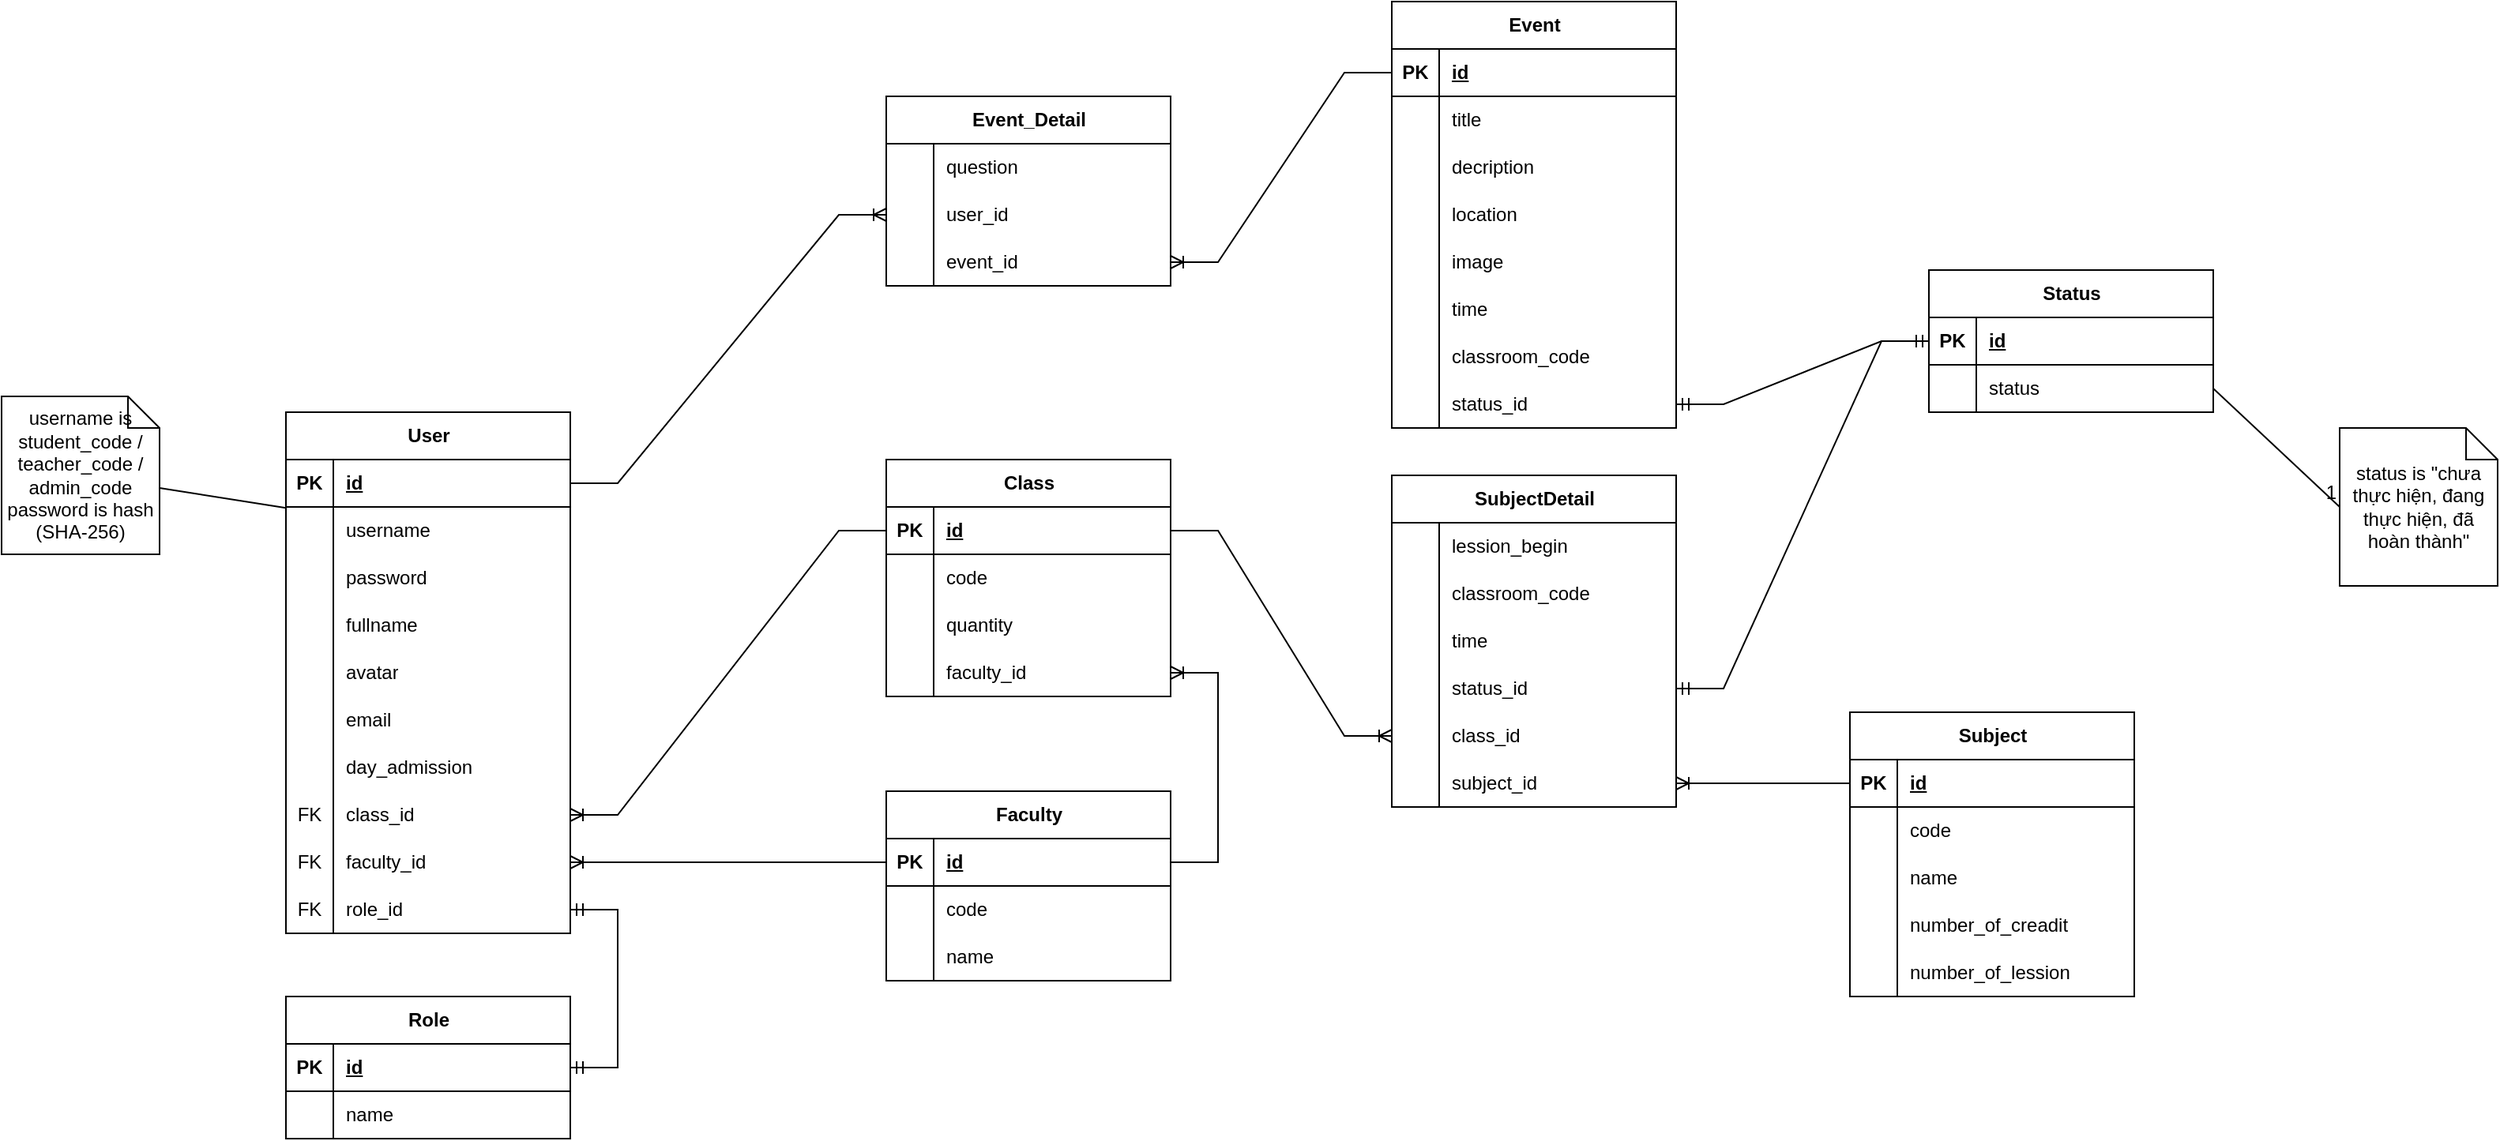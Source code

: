<mxfile version="24.7.6">
  <diagram name="Page-1" id="2ca16b54-16f6-2749-3443-fa8db7711227">
    <mxGraphModel grid="1" page="1" gridSize="10" guides="1" tooltips="1" connect="1" arrows="1" fold="1" pageScale="1" pageWidth="1100" pageHeight="850" background="none" math="0" shadow="0">
      <root>
        <mxCell id="0" />
        <mxCell id="1" parent="0" />
        <mxCell id="P8px0amtvWm2mWKKKLYS-1" value="User" style="shape=table;startSize=30;container=1;collapsible=1;childLayout=tableLayout;fixedRows=1;rowLines=0;fontStyle=1;align=center;resizeLast=1;html=1;" vertex="1" parent="1">
          <mxGeometry x="-900" y="60" width="180" height="330" as="geometry" />
        </mxCell>
        <mxCell id="P8px0amtvWm2mWKKKLYS-2" value="" style="shape=tableRow;horizontal=0;startSize=0;swimlaneHead=0;swimlaneBody=0;fillColor=none;collapsible=0;dropTarget=0;points=[[0,0.5],[1,0.5]];portConstraint=eastwest;top=0;left=0;right=0;bottom=1;" vertex="1" parent="P8px0amtvWm2mWKKKLYS-1">
          <mxGeometry y="30" width="180" height="30" as="geometry" />
        </mxCell>
        <mxCell id="P8px0amtvWm2mWKKKLYS-3" value="PK" style="shape=partialRectangle;connectable=0;fillColor=none;top=0;left=0;bottom=0;right=0;fontStyle=1;overflow=hidden;whiteSpace=wrap;html=1;" vertex="1" parent="P8px0amtvWm2mWKKKLYS-2">
          <mxGeometry width="30" height="30" as="geometry">
            <mxRectangle width="30" height="30" as="alternateBounds" />
          </mxGeometry>
        </mxCell>
        <mxCell id="P8px0amtvWm2mWKKKLYS-4" value="id" style="shape=partialRectangle;connectable=0;fillColor=none;top=0;left=0;bottom=0;right=0;align=left;spacingLeft=6;fontStyle=5;overflow=hidden;whiteSpace=wrap;html=1;" vertex="1" parent="P8px0amtvWm2mWKKKLYS-2">
          <mxGeometry x="30" width="150" height="30" as="geometry">
            <mxRectangle width="150" height="30" as="alternateBounds" />
          </mxGeometry>
        </mxCell>
        <mxCell id="P8px0amtvWm2mWKKKLYS-5" value="" style="shape=tableRow;horizontal=0;startSize=0;swimlaneHead=0;swimlaneBody=0;fillColor=none;collapsible=0;dropTarget=0;points=[[0,0.5],[1,0.5]];portConstraint=eastwest;top=0;left=0;right=0;bottom=0;" vertex="1" parent="P8px0amtvWm2mWKKKLYS-1">
          <mxGeometry y="60" width="180" height="30" as="geometry" />
        </mxCell>
        <mxCell id="P8px0amtvWm2mWKKKLYS-6" value="" style="shape=partialRectangle;connectable=0;fillColor=none;top=0;left=0;bottom=0;right=0;editable=1;overflow=hidden;whiteSpace=wrap;html=1;" vertex="1" parent="P8px0amtvWm2mWKKKLYS-5">
          <mxGeometry width="30" height="30" as="geometry">
            <mxRectangle width="30" height="30" as="alternateBounds" />
          </mxGeometry>
        </mxCell>
        <mxCell id="P8px0amtvWm2mWKKKLYS-7" value="username" style="shape=partialRectangle;connectable=0;fillColor=none;top=0;left=0;bottom=0;right=0;align=left;spacingLeft=6;overflow=hidden;whiteSpace=wrap;html=1;" vertex="1" parent="P8px0amtvWm2mWKKKLYS-5">
          <mxGeometry x="30" width="150" height="30" as="geometry">
            <mxRectangle width="150" height="30" as="alternateBounds" />
          </mxGeometry>
        </mxCell>
        <mxCell id="P8px0amtvWm2mWKKKLYS-8" value="" style="shape=tableRow;horizontal=0;startSize=0;swimlaneHead=0;swimlaneBody=0;fillColor=none;collapsible=0;dropTarget=0;points=[[0,0.5],[1,0.5]];portConstraint=eastwest;top=0;left=0;right=0;bottom=0;" vertex="1" parent="P8px0amtvWm2mWKKKLYS-1">
          <mxGeometry y="90" width="180" height="30" as="geometry" />
        </mxCell>
        <mxCell id="P8px0amtvWm2mWKKKLYS-9" value="" style="shape=partialRectangle;connectable=0;fillColor=none;top=0;left=0;bottom=0;right=0;editable=1;overflow=hidden;whiteSpace=wrap;html=1;" vertex="1" parent="P8px0amtvWm2mWKKKLYS-8">
          <mxGeometry width="30" height="30" as="geometry">
            <mxRectangle width="30" height="30" as="alternateBounds" />
          </mxGeometry>
        </mxCell>
        <mxCell id="P8px0amtvWm2mWKKKLYS-10" value="password" style="shape=partialRectangle;connectable=0;fillColor=none;top=0;left=0;bottom=0;right=0;align=left;spacingLeft=6;overflow=hidden;whiteSpace=wrap;html=1;" vertex="1" parent="P8px0amtvWm2mWKKKLYS-8">
          <mxGeometry x="30" width="150" height="30" as="geometry">
            <mxRectangle width="150" height="30" as="alternateBounds" />
          </mxGeometry>
        </mxCell>
        <mxCell id="P8px0amtvWm2mWKKKLYS-11" value="" style="shape=tableRow;horizontal=0;startSize=0;swimlaneHead=0;swimlaneBody=0;fillColor=none;collapsible=0;dropTarget=0;points=[[0,0.5],[1,0.5]];portConstraint=eastwest;top=0;left=0;right=0;bottom=0;" vertex="1" parent="P8px0amtvWm2mWKKKLYS-1">
          <mxGeometry y="120" width="180" height="30" as="geometry" />
        </mxCell>
        <mxCell id="P8px0amtvWm2mWKKKLYS-12" value="" style="shape=partialRectangle;connectable=0;fillColor=none;top=0;left=0;bottom=0;right=0;editable=1;overflow=hidden;whiteSpace=wrap;html=1;" vertex="1" parent="P8px0amtvWm2mWKKKLYS-11">
          <mxGeometry width="30" height="30" as="geometry">
            <mxRectangle width="30" height="30" as="alternateBounds" />
          </mxGeometry>
        </mxCell>
        <mxCell id="P8px0amtvWm2mWKKKLYS-13" value="fullname" style="shape=partialRectangle;connectable=0;fillColor=none;top=0;left=0;bottom=0;right=0;align=left;spacingLeft=6;overflow=hidden;whiteSpace=wrap;html=1;" vertex="1" parent="P8px0amtvWm2mWKKKLYS-11">
          <mxGeometry x="30" width="150" height="30" as="geometry">
            <mxRectangle width="150" height="30" as="alternateBounds" />
          </mxGeometry>
        </mxCell>
        <mxCell id="P8px0amtvWm2mWKKKLYS-42" style="shape=tableRow;horizontal=0;startSize=0;swimlaneHead=0;swimlaneBody=0;fillColor=none;collapsible=0;dropTarget=0;points=[[0,0.5],[1,0.5]];portConstraint=eastwest;top=0;left=0;right=0;bottom=0;" vertex="1" parent="P8px0amtvWm2mWKKKLYS-1">
          <mxGeometry y="150" width="180" height="30" as="geometry" />
        </mxCell>
        <mxCell id="P8px0amtvWm2mWKKKLYS-43" style="shape=partialRectangle;connectable=0;fillColor=none;top=0;left=0;bottom=0;right=0;editable=1;overflow=hidden;whiteSpace=wrap;html=1;" vertex="1" parent="P8px0amtvWm2mWKKKLYS-42">
          <mxGeometry width="30" height="30" as="geometry">
            <mxRectangle width="30" height="30" as="alternateBounds" />
          </mxGeometry>
        </mxCell>
        <mxCell id="P8px0amtvWm2mWKKKLYS-44" value="avatar" style="shape=partialRectangle;connectable=0;fillColor=none;top=0;left=0;bottom=0;right=0;align=left;spacingLeft=6;overflow=hidden;whiteSpace=wrap;html=1;" vertex="1" parent="P8px0amtvWm2mWKKKLYS-42">
          <mxGeometry x="30" width="150" height="30" as="geometry">
            <mxRectangle width="150" height="30" as="alternateBounds" />
          </mxGeometry>
        </mxCell>
        <mxCell id="P8px0amtvWm2mWKKKLYS-39" style="shape=tableRow;horizontal=0;startSize=0;swimlaneHead=0;swimlaneBody=0;fillColor=none;collapsible=0;dropTarget=0;points=[[0,0.5],[1,0.5]];portConstraint=eastwest;top=0;left=0;right=0;bottom=0;" vertex="1" parent="P8px0amtvWm2mWKKKLYS-1">
          <mxGeometry y="180" width="180" height="30" as="geometry" />
        </mxCell>
        <mxCell id="P8px0amtvWm2mWKKKLYS-40" style="shape=partialRectangle;connectable=0;fillColor=none;top=0;left=0;bottom=0;right=0;editable=1;overflow=hidden;whiteSpace=wrap;html=1;" vertex="1" parent="P8px0amtvWm2mWKKKLYS-39">
          <mxGeometry width="30" height="30" as="geometry">
            <mxRectangle width="30" height="30" as="alternateBounds" />
          </mxGeometry>
        </mxCell>
        <mxCell id="P8px0amtvWm2mWKKKLYS-41" value="email" style="shape=partialRectangle;connectable=0;fillColor=none;top=0;left=0;bottom=0;right=0;align=left;spacingLeft=6;overflow=hidden;whiteSpace=wrap;html=1;" vertex="1" parent="P8px0amtvWm2mWKKKLYS-39">
          <mxGeometry x="30" width="150" height="30" as="geometry">
            <mxRectangle width="150" height="30" as="alternateBounds" />
          </mxGeometry>
        </mxCell>
        <mxCell id="P8px0amtvWm2mWKKKLYS-36" style="shape=tableRow;horizontal=0;startSize=0;swimlaneHead=0;swimlaneBody=0;fillColor=none;collapsible=0;dropTarget=0;points=[[0,0.5],[1,0.5]];portConstraint=eastwest;top=0;left=0;right=0;bottom=0;" vertex="1" parent="P8px0amtvWm2mWKKKLYS-1">
          <mxGeometry y="210" width="180" height="30" as="geometry" />
        </mxCell>
        <mxCell id="P8px0amtvWm2mWKKKLYS-37" style="shape=partialRectangle;connectable=0;fillColor=none;top=0;left=0;bottom=0;right=0;editable=1;overflow=hidden;whiteSpace=wrap;html=1;" vertex="1" parent="P8px0amtvWm2mWKKKLYS-36">
          <mxGeometry width="30" height="30" as="geometry">
            <mxRectangle width="30" height="30" as="alternateBounds" />
          </mxGeometry>
        </mxCell>
        <mxCell id="P8px0amtvWm2mWKKKLYS-38" value="day_admission" style="shape=partialRectangle;connectable=0;fillColor=none;top=0;left=0;bottom=0;right=0;align=left;spacingLeft=6;overflow=hidden;whiteSpace=wrap;html=1;" vertex="1" parent="P8px0amtvWm2mWKKKLYS-36">
          <mxGeometry x="30" width="150" height="30" as="geometry">
            <mxRectangle width="150" height="30" as="alternateBounds" />
          </mxGeometry>
        </mxCell>
        <mxCell id="P8px0amtvWm2mWKKKLYS-153" style="shape=tableRow;horizontal=0;startSize=0;swimlaneHead=0;swimlaneBody=0;fillColor=none;collapsible=0;dropTarget=0;points=[[0,0.5],[1,0.5]];portConstraint=eastwest;top=0;left=0;right=0;bottom=0;" vertex="1" parent="P8px0amtvWm2mWKKKLYS-1">
          <mxGeometry y="240" width="180" height="30" as="geometry" />
        </mxCell>
        <mxCell id="P8px0amtvWm2mWKKKLYS-154" value="FK" style="shape=partialRectangle;connectable=0;fillColor=none;top=0;left=0;bottom=0;right=0;editable=1;overflow=hidden;whiteSpace=wrap;html=1;" vertex="1" parent="P8px0amtvWm2mWKKKLYS-153">
          <mxGeometry width="30" height="30" as="geometry">
            <mxRectangle width="30" height="30" as="alternateBounds" />
          </mxGeometry>
        </mxCell>
        <mxCell id="P8px0amtvWm2mWKKKLYS-155" value="class_id" style="shape=partialRectangle;connectable=0;fillColor=none;top=0;left=0;bottom=0;right=0;align=left;spacingLeft=6;overflow=hidden;whiteSpace=wrap;html=1;" vertex="1" parent="P8px0amtvWm2mWKKKLYS-153">
          <mxGeometry x="30" width="150" height="30" as="geometry">
            <mxRectangle width="150" height="30" as="alternateBounds" />
          </mxGeometry>
        </mxCell>
        <mxCell id="P8px0amtvWm2mWKKKLYS-33" style="shape=tableRow;horizontal=0;startSize=0;swimlaneHead=0;swimlaneBody=0;fillColor=none;collapsible=0;dropTarget=0;points=[[0,0.5],[1,0.5]];portConstraint=eastwest;top=0;left=0;right=0;bottom=0;" vertex="1" parent="P8px0amtvWm2mWKKKLYS-1">
          <mxGeometry y="270" width="180" height="30" as="geometry" />
        </mxCell>
        <mxCell id="P8px0amtvWm2mWKKKLYS-34" value="FK" style="shape=partialRectangle;connectable=0;fillColor=none;top=0;left=0;bottom=0;right=0;editable=1;overflow=hidden;whiteSpace=wrap;html=1;" vertex="1" parent="P8px0amtvWm2mWKKKLYS-33">
          <mxGeometry width="30" height="30" as="geometry">
            <mxRectangle width="30" height="30" as="alternateBounds" />
          </mxGeometry>
        </mxCell>
        <mxCell id="P8px0amtvWm2mWKKKLYS-35" value="faculty_id" style="shape=partialRectangle;connectable=0;fillColor=none;top=0;left=0;bottom=0;right=0;align=left;spacingLeft=6;overflow=hidden;whiteSpace=wrap;html=1;" vertex="1" parent="P8px0amtvWm2mWKKKLYS-33">
          <mxGeometry x="30" width="150" height="30" as="geometry">
            <mxRectangle width="150" height="30" as="alternateBounds" />
          </mxGeometry>
        </mxCell>
        <mxCell id="P8px0amtvWm2mWKKKLYS-27" style="shape=tableRow;horizontal=0;startSize=0;swimlaneHead=0;swimlaneBody=0;fillColor=none;collapsible=0;dropTarget=0;points=[[0,0.5],[1,0.5]];portConstraint=eastwest;top=0;left=0;right=0;bottom=0;" vertex="1" parent="P8px0amtvWm2mWKKKLYS-1">
          <mxGeometry y="300" width="180" height="30" as="geometry" />
        </mxCell>
        <mxCell id="P8px0amtvWm2mWKKKLYS-28" value="FK" style="shape=partialRectangle;connectable=0;fillColor=none;top=0;left=0;bottom=0;right=0;editable=1;overflow=hidden;whiteSpace=wrap;html=1;" vertex="1" parent="P8px0amtvWm2mWKKKLYS-27">
          <mxGeometry width="30" height="30" as="geometry">
            <mxRectangle width="30" height="30" as="alternateBounds" />
          </mxGeometry>
        </mxCell>
        <mxCell id="P8px0amtvWm2mWKKKLYS-29" value="role_id" style="shape=partialRectangle;connectable=0;fillColor=none;top=0;left=0;bottom=0;right=0;align=left;spacingLeft=6;overflow=hidden;whiteSpace=wrap;html=1;" vertex="1" parent="P8px0amtvWm2mWKKKLYS-27">
          <mxGeometry x="30" width="150" height="30" as="geometry">
            <mxRectangle width="150" height="30" as="alternateBounds" />
          </mxGeometry>
        </mxCell>
        <mxCell id="P8px0amtvWm2mWKKKLYS-45" value="username is student_code / teacher_code / admin_code&lt;div&gt;password is hash (SHA-256)&lt;/div&gt;" style="shape=note;size=20;whiteSpace=wrap;html=1;" vertex="1" parent="1">
          <mxGeometry x="-1080" y="50" width="100" height="100" as="geometry" />
        </mxCell>
        <mxCell id="P8px0amtvWm2mWKKKLYS-46" value="" style="endArrow=none;html=1;rounded=0;" edge="1" parent="1" source="P8px0amtvWm2mWKKKLYS-45" target="P8px0amtvWm2mWKKKLYS-5">
          <mxGeometry relative="1" as="geometry">
            <mxPoint x="-1020" y="120" as="sourcePoint" />
            <mxPoint x="-670" y="270" as="targetPoint" />
          </mxGeometry>
        </mxCell>
        <mxCell id="P8px0amtvWm2mWKKKLYS-54" value="Role" style="shape=table;startSize=30;container=1;collapsible=1;childLayout=tableLayout;fixedRows=1;rowLines=0;fontStyle=1;align=center;resizeLast=1;html=1;" vertex="1" parent="1">
          <mxGeometry x="-900" y="430" width="180" height="90" as="geometry" />
        </mxCell>
        <mxCell id="P8px0amtvWm2mWKKKLYS-55" value="" style="shape=tableRow;horizontal=0;startSize=0;swimlaneHead=0;swimlaneBody=0;fillColor=none;collapsible=0;dropTarget=0;points=[[0,0.5],[1,0.5]];portConstraint=eastwest;top=0;left=0;right=0;bottom=1;" vertex="1" parent="P8px0amtvWm2mWKKKLYS-54">
          <mxGeometry y="30" width="180" height="30" as="geometry" />
        </mxCell>
        <mxCell id="P8px0amtvWm2mWKKKLYS-56" value="PK" style="shape=partialRectangle;connectable=0;fillColor=none;top=0;left=0;bottom=0;right=0;fontStyle=1;overflow=hidden;whiteSpace=wrap;html=1;" vertex="1" parent="P8px0amtvWm2mWKKKLYS-55">
          <mxGeometry width="30" height="30" as="geometry">
            <mxRectangle width="30" height="30" as="alternateBounds" />
          </mxGeometry>
        </mxCell>
        <mxCell id="P8px0amtvWm2mWKKKLYS-57" value="id" style="shape=partialRectangle;connectable=0;fillColor=none;top=0;left=0;bottom=0;right=0;align=left;spacingLeft=6;fontStyle=5;overflow=hidden;whiteSpace=wrap;html=1;" vertex="1" parent="P8px0amtvWm2mWKKKLYS-55">
          <mxGeometry x="30" width="150" height="30" as="geometry">
            <mxRectangle width="150" height="30" as="alternateBounds" />
          </mxGeometry>
        </mxCell>
        <mxCell id="P8px0amtvWm2mWKKKLYS-58" value="" style="shape=tableRow;horizontal=0;startSize=0;swimlaneHead=0;swimlaneBody=0;fillColor=none;collapsible=0;dropTarget=0;points=[[0,0.5],[1,0.5]];portConstraint=eastwest;top=0;left=0;right=0;bottom=0;" vertex="1" parent="P8px0amtvWm2mWKKKLYS-54">
          <mxGeometry y="60" width="180" height="30" as="geometry" />
        </mxCell>
        <mxCell id="P8px0amtvWm2mWKKKLYS-59" value="" style="shape=partialRectangle;connectable=0;fillColor=none;top=0;left=0;bottom=0;right=0;editable=1;overflow=hidden;whiteSpace=wrap;html=1;" vertex="1" parent="P8px0amtvWm2mWKKKLYS-58">
          <mxGeometry width="30" height="30" as="geometry">
            <mxRectangle width="30" height="30" as="alternateBounds" />
          </mxGeometry>
        </mxCell>
        <mxCell id="P8px0amtvWm2mWKKKLYS-60" value="name" style="shape=partialRectangle;connectable=0;fillColor=none;top=0;left=0;bottom=0;right=0;align=left;spacingLeft=6;overflow=hidden;whiteSpace=wrap;html=1;" vertex="1" parent="P8px0amtvWm2mWKKKLYS-58">
          <mxGeometry x="30" width="150" height="30" as="geometry">
            <mxRectangle width="150" height="30" as="alternateBounds" />
          </mxGeometry>
        </mxCell>
        <mxCell id="P8px0amtvWm2mWKKKLYS-67" value="" style="edgeStyle=entityRelationEdgeStyle;fontSize=12;html=1;endArrow=ERmandOne;startArrow=ERmandOne;rounded=0;" edge="1" parent="1" source="P8px0amtvWm2mWKKKLYS-55" target="P8px0amtvWm2mWKKKLYS-27">
          <mxGeometry width="100" height="100" relative="1" as="geometry">
            <mxPoint x="-780" y="320" as="sourcePoint" />
            <mxPoint x="-680" y="220" as="targetPoint" />
          </mxGeometry>
        </mxCell>
        <mxCell id="P8px0amtvWm2mWKKKLYS-69" value="Faculty" style="shape=table;startSize=30;container=1;collapsible=1;childLayout=tableLayout;fixedRows=1;rowLines=0;fontStyle=1;align=center;resizeLast=1;html=1;" vertex="1" parent="1">
          <mxGeometry x="-520" y="300" width="180" height="120" as="geometry" />
        </mxCell>
        <mxCell id="P8px0amtvWm2mWKKKLYS-70" value="" style="shape=tableRow;horizontal=0;startSize=0;swimlaneHead=0;swimlaneBody=0;fillColor=none;collapsible=0;dropTarget=0;points=[[0,0.5],[1,0.5]];portConstraint=eastwest;top=0;left=0;right=0;bottom=1;" vertex="1" parent="P8px0amtvWm2mWKKKLYS-69">
          <mxGeometry y="30" width="180" height="30" as="geometry" />
        </mxCell>
        <mxCell id="P8px0amtvWm2mWKKKLYS-71" value="PK" style="shape=partialRectangle;connectable=0;fillColor=none;top=0;left=0;bottom=0;right=0;fontStyle=1;overflow=hidden;whiteSpace=wrap;html=1;" vertex="1" parent="P8px0amtvWm2mWKKKLYS-70">
          <mxGeometry width="30" height="30" as="geometry">
            <mxRectangle width="30" height="30" as="alternateBounds" />
          </mxGeometry>
        </mxCell>
        <mxCell id="P8px0amtvWm2mWKKKLYS-72" value="id" style="shape=partialRectangle;connectable=0;fillColor=none;top=0;left=0;bottom=0;right=0;align=left;spacingLeft=6;fontStyle=5;overflow=hidden;whiteSpace=wrap;html=1;" vertex="1" parent="P8px0amtvWm2mWKKKLYS-70">
          <mxGeometry x="30" width="150" height="30" as="geometry">
            <mxRectangle width="150" height="30" as="alternateBounds" />
          </mxGeometry>
        </mxCell>
        <mxCell id="P8px0amtvWm2mWKKKLYS-73" value="" style="shape=tableRow;horizontal=0;startSize=0;swimlaneHead=0;swimlaneBody=0;fillColor=none;collapsible=0;dropTarget=0;points=[[0,0.5],[1,0.5]];portConstraint=eastwest;top=0;left=0;right=0;bottom=0;" vertex="1" parent="P8px0amtvWm2mWKKKLYS-69">
          <mxGeometry y="60" width="180" height="30" as="geometry" />
        </mxCell>
        <mxCell id="P8px0amtvWm2mWKKKLYS-74" value="" style="shape=partialRectangle;connectable=0;fillColor=none;top=0;left=0;bottom=0;right=0;editable=1;overflow=hidden;whiteSpace=wrap;html=1;" vertex="1" parent="P8px0amtvWm2mWKKKLYS-73">
          <mxGeometry width="30" height="30" as="geometry">
            <mxRectangle width="30" height="30" as="alternateBounds" />
          </mxGeometry>
        </mxCell>
        <mxCell id="P8px0amtvWm2mWKKKLYS-75" value="code" style="shape=partialRectangle;connectable=0;fillColor=none;top=0;left=0;bottom=0;right=0;align=left;spacingLeft=6;overflow=hidden;whiteSpace=wrap;html=1;" vertex="1" parent="P8px0amtvWm2mWKKKLYS-73">
          <mxGeometry x="30" width="150" height="30" as="geometry">
            <mxRectangle width="150" height="30" as="alternateBounds" />
          </mxGeometry>
        </mxCell>
        <mxCell id="P8px0amtvWm2mWKKKLYS-76" value="" style="shape=tableRow;horizontal=0;startSize=0;swimlaneHead=0;swimlaneBody=0;fillColor=none;collapsible=0;dropTarget=0;points=[[0,0.5],[1,0.5]];portConstraint=eastwest;top=0;left=0;right=0;bottom=0;" vertex="1" parent="P8px0amtvWm2mWKKKLYS-69">
          <mxGeometry y="90" width="180" height="30" as="geometry" />
        </mxCell>
        <mxCell id="P8px0amtvWm2mWKKKLYS-77" value="" style="shape=partialRectangle;connectable=0;fillColor=none;top=0;left=0;bottom=0;right=0;editable=1;overflow=hidden;whiteSpace=wrap;html=1;" vertex="1" parent="P8px0amtvWm2mWKKKLYS-76">
          <mxGeometry width="30" height="30" as="geometry">
            <mxRectangle width="30" height="30" as="alternateBounds" />
          </mxGeometry>
        </mxCell>
        <mxCell id="P8px0amtvWm2mWKKKLYS-78" value="name" style="shape=partialRectangle;connectable=0;fillColor=none;top=0;left=0;bottom=0;right=0;align=left;spacingLeft=6;overflow=hidden;whiteSpace=wrap;html=1;" vertex="1" parent="P8px0amtvWm2mWKKKLYS-76">
          <mxGeometry x="30" width="150" height="30" as="geometry">
            <mxRectangle width="150" height="30" as="alternateBounds" />
          </mxGeometry>
        </mxCell>
        <mxCell id="P8px0amtvWm2mWKKKLYS-82" value="Class" style="shape=table;startSize=30;container=1;collapsible=1;childLayout=tableLayout;fixedRows=1;rowLines=0;fontStyle=1;align=center;resizeLast=1;html=1;" vertex="1" parent="1">
          <mxGeometry x="-520" y="90" width="180" height="150" as="geometry" />
        </mxCell>
        <mxCell id="P8px0amtvWm2mWKKKLYS-83" value="" style="shape=tableRow;horizontal=0;startSize=0;swimlaneHead=0;swimlaneBody=0;fillColor=none;collapsible=0;dropTarget=0;points=[[0,0.5],[1,0.5]];portConstraint=eastwest;top=0;left=0;right=0;bottom=1;" vertex="1" parent="P8px0amtvWm2mWKKKLYS-82">
          <mxGeometry y="30" width="180" height="30" as="geometry" />
        </mxCell>
        <mxCell id="P8px0amtvWm2mWKKKLYS-84" value="PK" style="shape=partialRectangle;connectable=0;fillColor=none;top=0;left=0;bottom=0;right=0;fontStyle=1;overflow=hidden;whiteSpace=wrap;html=1;" vertex="1" parent="P8px0amtvWm2mWKKKLYS-83">
          <mxGeometry width="30" height="30" as="geometry">
            <mxRectangle width="30" height="30" as="alternateBounds" />
          </mxGeometry>
        </mxCell>
        <mxCell id="P8px0amtvWm2mWKKKLYS-85" value="id" style="shape=partialRectangle;connectable=0;fillColor=none;top=0;left=0;bottom=0;right=0;align=left;spacingLeft=6;fontStyle=5;overflow=hidden;whiteSpace=wrap;html=1;" vertex="1" parent="P8px0amtvWm2mWKKKLYS-83">
          <mxGeometry x="30" width="150" height="30" as="geometry">
            <mxRectangle width="150" height="30" as="alternateBounds" />
          </mxGeometry>
        </mxCell>
        <mxCell id="P8px0amtvWm2mWKKKLYS-86" value="" style="shape=tableRow;horizontal=0;startSize=0;swimlaneHead=0;swimlaneBody=0;fillColor=none;collapsible=0;dropTarget=0;points=[[0,0.5],[1,0.5]];portConstraint=eastwest;top=0;left=0;right=0;bottom=0;" vertex="1" parent="P8px0amtvWm2mWKKKLYS-82">
          <mxGeometry y="60" width="180" height="30" as="geometry" />
        </mxCell>
        <mxCell id="P8px0amtvWm2mWKKKLYS-87" value="" style="shape=partialRectangle;connectable=0;fillColor=none;top=0;left=0;bottom=0;right=0;editable=1;overflow=hidden;whiteSpace=wrap;html=1;" vertex="1" parent="P8px0amtvWm2mWKKKLYS-86">
          <mxGeometry width="30" height="30" as="geometry">
            <mxRectangle width="30" height="30" as="alternateBounds" />
          </mxGeometry>
        </mxCell>
        <mxCell id="P8px0amtvWm2mWKKKLYS-88" value="code" style="shape=partialRectangle;connectable=0;fillColor=none;top=0;left=0;bottom=0;right=0;align=left;spacingLeft=6;overflow=hidden;whiteSpace=wrap;html=1;" vertex="1" parent="P8px0amtvWm2mWKKKLYS-86">
          <mxGeometry x="30" width="150" height="30" as="geometry">
            <mxRectangle width="150" height="30" as="alternateBounds" />
          </mxGeometry>
        </mxCell>
        <mxCell id="P8px0amtvWm2mWKKKLYS-89" value="" style="shape=tableRow;horizontal=0;startSize=0;swimlaneHead=0;swimlaneBody=0;fillColor=none;collapsible=0;dropTarget=0;points=[[0,0.5],[1,0.5]];portConstraint=eastwest;top=0;left=0;right=0;bottom=0;" vertex="1" parent="P8px0amtvWm2mWKKKLYS-82">
          <mxGeometry y="90" width="180" height="30" as="geometry" />
        </mxCell>
        <mxCell id="P8px0amtvWm2mWKKKLYS-90" value="" style="shape=partialRectangle;connectable=0;fillColor=none;top=0;left=0;bottom=0;right=0;editable=1;overflow=hidden;whiteSpace=wrap;html=1;" vertex="1" parent="P8px0amtvWm2mWKKKLYS-89">
          <mxGeometry width="30" height="30" as="geometry">
            <mxRectangle width="30" height="30" as="alternateBounds" />
          </mxGeometry>
        </mxCell>
        <mxCell id="P8px0amtvWm2mWKKKLYS-91" value="quantity" style="shape=partialRectangle;connectable=0;fillColor=none;top=0;left=0;bottom=0;right=0;align=left;spacingLeft=6;overflow=hidden;whiteSpace=wrap;html=1;" vertex="1" parent="P8px0amtvWm2mWKKKLYS-89">
          <mxGeometry x="30" width="150" height="30" as="geometry">
            <mxRectangle width="150" height="30" as="alternateBounds" />
          </mxGeometry>
        </mxCell>
        <mxCell id="P8px0amtvWm2mWKKKLYS-92" value="" style="shape=tableRow;horizontal=0;startSize=0;swimlaneHead=0;swimlaneBody=0;fillColor=none;collapsible=0;dropTarget=0;points=[[0,0.5],[1,0.5]];portConstraint=eastwest;top=0;left=0;right=0;bottom=0;" vertex="1" parent="P8px0amtvWm2mWKKKLYS-82">
          <mxGeometry y="120" width="180" height="30" as="geometry" />
        </mxCell>
        <mxCell id="P8px0amtvWm2mWKKKLYS-93" value="" style="shape=partialRectangle;connectable=0;fillColor=none;top=0;left=0;bottom=0;right=0;editable=1;overflow=hidden;whiteSpace=wrap;html=1;" vertex="1" parent="P8px0amtvWm2mWKKKLYS-92">
          <mxGeometry width="30" height="30" as="geometry">
            <mxRectangle width="30" height="30" as="alternateBounds" />
          </mxGeometry>
        </mxCell>
        <mxCell id="P8px0amtvWm2mWKKKLYS-94" value="faculty_id" style="shape=partialRectangle;connectable=0;fillColor=none;top=0;left=0;bottom=0;right=0;align=left;spacingLeft=6;overflow=hidden;whiteSpace=wrap;html=1;" vertex="1" parent="P8px0amtvWm2mWKKKLYS-92">
          <mxGeometry x="30" width="150" height="30" as="geometry">
            <mxRectangle width="150" height="30" as="alternateBounds" />
          </mxGeometry>
        </mxCell>
        <mxCell id="P8px0amtvWm2mWKKKLYS-95" value="" style="edgeStyle=entityRelationEdgeStyle;fontSize=12;html=1;endArrow=ERoneToMany;rounded=0;" edge="1" parent="1" source="P8px0amtvWm2mWKKKLYS-70" target="P8px0amtvWm2mWKKKLYS-92">
          <mxGeometry width="100" height="100" relative="1" as="geometry">
            <mxPoint x="-780" y="420" as="sourcePoint" />
            <mxPoint x="-680" y="320" as="targetPoint" />
          </mxGeometry>
        </mxCell>
        <mxCell id="P8px0amtvWm2mWKKKLYS-97" value="" style="edgeStyle=entityRelationEdgeStyle;fontSize=12;html=1;endArrow=ERoneToMany;rounded=0;" edge="1" parent="1" source="P8px0amtvWm2mWKKKLYS-70" target="P8px0amtvWm2mWKKKLYS-33">
          <mxGeometry width="100" height="100" relative="1" as="geometry">
            <mxPoint x="-540" y="420" as="sourcePoint" />
            <mxPoint x="-440" y="320" as="targetPoint" />
          </mxGeometry>
        </mxCell>
        <mxCell id="P8px0amtvWm2mWKKKLYS-115" value="Subject" style="shape=table;startSize=30;container=1;collapsible=1;childLayout=tableLayout;fixedRows=1;rowLines=0;fontStyle=1;align=center;resizeLast=1;html=1;" vertex="1" parent="1">
          <mxGeometry x="90" y="250" width="180" height="180" as="geometry" />
        </mxCell>
        <mxCell id="P8px0amtvWm2mWKKKLYS-116" value="" style="shape=tableRow;horizontal=0;startSize=0;swimlaneHead=0;swimlaneBody=0;fillColor=none;collapsible=0;dropTarget=0;points=[[0,0.5],[1,0.5]];portConstraint=eastwest;top=0;left=0;right=0;bottom=1;" vertex="1" parent="P8px0amtvWm2mWKKKLYS-115">
          <mxGeometry y="30" width="180" height="30" as="geometry" />
        </mxCell>
        <mxCell id="P8px0amtvWm2mWKKKLYS-117" value="PK" style="shape=partialRectangle;connectable=0;fillColor=none;top=0;left=0;bottom=0;right=0;fontStyle=1;overflow=hidden;whiteSpace=wrap;html=1;" vertex="1" parent="P8px0amtvWm2mWKKKLYS-116">
          <mxGeometry width="30" height="30" as="geometry">
            <mxRectangle width="30" height="30" as="alternateBounds" />
          </mxGeometry>
        </mxCell>
        <mxCell id="P8px0amtvWm2mWKKKLYS-118" value="id" style="shape=partialRectangle;connectable=0;fillColor=none;top=0;left=0;bottom=0;right=0;align=left;spacingLeft=6;fontStyle=5;overflow=hidden;whiteSpace=wrap;html=1;" vertex="1" parent="P8px0amtvWm2mWKKKLYS-116">
          <mxGeometry x="30" width="150" height="30" as="geometry">
            <mxRectangle width="150" height="30" as="alternateBounds" />
          </mxGeometry>
        </mxCell>
        <mxCell id="P8px0amtvWm2mWKKKLYS-119" value="" style="shape=tableRow;horizontal=0;startSize=0;swimlaneHead=0;swimlaneBody=0;fillColor=none;collapsible=0;dropTarget=0;points=[[0,0.5],[1,0.5]];portConstraint=eastwest;top=0;left=0;right=0;bottom=0;" vertex="1" parent="P8px0amtvWm2mWKKKLYS-115">
          <mxGeometry y="60" width="180" height="30" as="geometry" />
        </mxCell>
        <mxCell id="P8px0amtvWm2mWKKKLYS-120" value="" style="shape=partialRectangle;connectable=0;fillColor=none;top=0;left=0;bottom=0;right=0;editable=1;overflow=hidden;whiteSpace=wrap;html=1;" vertex="1" parent="P8px0amtvWm2mWKKKLYS-119">
          <mxGeometry width="30" height="30" as="geometry">
            <mxRectangle width="30" height="30" as="alternateBounds" />
          </mxGeometry>
        </mxCell>
        <mxCell id="P8px0amtvWm2mWKKKLYS-121" value="code" style="shape=partialRectangle;connectable=0;fillColor=none;top=0;left=0;bottom=0;right=0;align=left;spacingLeft=6;overflow=hidden;whiteSpace=wrap;html=1;" vertex="1" parent="P8px0amtvWm2mWKKKLYS-119">
          <mxGeometry x="30" width="150" height="30" as="geometry">
            <mxRectangle width="150" height="30" as="alternateBounds" />
          </mxGeometry>
        </mxCell>
        <mxCell id="P8px0amtvWm2mWKKKLYS-122" value="" style="shape=tableRow;horizontal=0;startSize=0;swimlaneHead=0;swimlaneBody=0;fillColor=none;collapsible=0;dropTarget=0;points=[[0,0.5],[1,0.5]];portConstraint=eastwest;top=0;left=0;right=0;bottom=0;" vertex="1" parent="P8px0amtvWm2mWKKKLYS-115">
          <mxGeometry y="90" width="180" height="30" as="geometry" />
        </mxCell>
        <mxCell id="P8px0amtvWm2mWKKKLYS-123" value="" style="shape=partialRectangle;connectable=0;fillColor=none;top=0;left=0;bottom=0;right=0;editable=1;overflow=hidden;whiteSpace=wrap;html=1;" vertex="1" parent="P8px0amtvWm2mWKKKLYS-122">
          <mxGeometry width="30" height="30" as="geometry">
            <mxRectangle width="30" height="30" as="alternateBounds" />
          </mxGeometry>
        </mxCell>
        <mxCell id="P8px0amtvWm2mWKKKLYS-124" value="name" style="shape=partialRectangle;connectable=0;fillColor=none;top=0;left=0;bottom=0;right=0;align=left;spacingLeft=6;overflow=hidden;whiteSpace=wrap;html=1;" vertex="1" parent="P8px0amtvWm2mWKKKLYS-122">
          <mxGeometry x="30" width="150" height="30" as="geometry">
            <mxRectangle width="150" height="30" as="alternateBounds" />
          </mxGeometry>
        </mxCell>
        <mxCell id="P8px0amtvWm2mWKKKLYS-125" value="" style="shape=tableRow;horizontal=0;startSize=0;swimlaneHead=0;swimlaneBody=0;fillColor=none;collapsible=0;dropTarget=0;points=[[0,0.5],[1,0.5]];portConstraint=eastwest;top=0;left=0;right=0;bottom=0;" vertex="1" parent="P8px0amtvWm2mWKKKLYS-115">
          <mxGeometry y="120" width="180" height="30" as="geometry" />
        </mxCell>
        <mxCell id="P8px0amtvWm2mWKKKLYS-126" value="" style="shape=partialRectangle;connectable=0;fillColor=none;top=0;left=0;bottom=0;right=0;editable=1;overflow=hidden;whiteSpace=wrap;html=1;" vertex="1" parent="P8px0amtvWm2mWKKKLYS-125">
          <mxGeometry width="30" height="30" as="geometry">
            <mxRectangle width="30" height="30" as="alternateBounds" />
          </mxGeometry>
        </mxCell>
        <mxCell id="P8px0amtvWm2mWKKKLYS-127" value="number_of_creadit" style="shape=partialRectangle;connectable=0;fillColor=none;top=0;left=0;bottom=0;right=0;align=left;spacingLeft=6;overflow=hidden;whiteSpace=wrap;html=1;" vertex="1" parent="P8px0amtvWm2mWKKKLYS-125">
          <mxGeometry x="30" width="150" height="30" as="geometry">
            <mxRectangle width="150" height="30" as="alternateBounds" />
          </mxGeometry>
        </mxCell>
        <mxCell id="P8px0amtvWm2mWKKKLYS-128" style="shape=tableRow;horizontal=0;startSize=0;swimlaneHead=0;swimlaneBody=0;fillColor=none;collapsible=0;dropTarget=0;points=[[0,0.5],[1,0.5]];portConstraint=eastwest;top=0;left=0;right=0;bottom=0;" vertex="1" parent="P8px0amtvWm2mWKKKLYS-115">
          <mxGeometry y="150" width="180" height="30" as="geometry" />
        </mxCell>
        <mxCell id="P8px0amtvWm2mWKKKLYS-129" style="shape=partialRectangle;connectable=0;fillColor=none;top=0;left=0;bottom=0;right=0;editable=1;overflow=hidden;whiteSpace=wrap;html=1;" vertex="1" parent="P8px0amtvWm2mWKKKLYS-128">
          <mxGeometry width="30" height="30" as="geometry">
            <mxRectangle width="30" height="30" as="alternateBounds" />
          </mxGeometry>
        </mxCell>
        <mxCell id="P8px0amtvWm2mWKKKLYS-130" value="number_of_lession" style="shape=partialRectangle;connectable=0;fillColor=none;top=0;left=0;bottom=0;right=0;align=left;spacingLeft=6;overflow=hidden;whiteSpace=wrap;html=1;" vertex="1" parent="P8px0amtvWm2mWKKKLYS-128">
          <mxGeometry x="30" width="150" height="30" as="geometry">
            <mxRectangle width="150" height="30" as="alternateBounds" />
          </mxGeometry>
        </mxCell>
        <mxCell id="P8px0amtvWm2mWKKKLYS-131" value="SubjectDetail" style="shape=table;startSize=30;container=1;collapsible=1;childLayout=tableLayout;fixedRows=1;rowLines=0;fontStyle=1;align=center;resizeLast=1;html=1;" vertex="1" parent="1">
          <mxGeometry x="-200" y="100" width="180" height="210" as="geometry" />
        </mxCell>
        <mxCell id="P8px0amtvWm2mWKKKLYS-132" value="" style="shape=tableRow;horizontal=0;startSize=0;swimlaneHead=0;swimlaneBody=0;fillColor=none;collapsible=0;dropTarget=0;points=[[0,0.5],[1,0.5]];portConstraint=eastwest;top=0;left=0;right=0;bottom=0;" vertex="1" parent="P8px0amtvWm2mWKKKLYS-131">
          <mxGeometry y="30" width="180" height="30" as="geometry" />
        </mxCell>
        <mxCell id="P8px0amtvWm2mWKKKLYS-133" value="" style="shape=partialRectangle;connectable=0;fillColor=none;top=0;left=0;bottom=0;right=0;editable=1;overflow=hidden;whiteSpace=wrap;html=1;" vertex="1" parent="P8px0amtvWm2mWKKKLYS-132">
          <mxGeometry width="30" height="30" as="geometry">
            <mxRectangle width="30" height="30" as="alternateBounds" />
          </mxGeometry>
        </mxCell>
        <mxCell id="P8px0amtvWm2mWKKKLYS-134" value="lession_begin" style="shape=partialRectangle;connectable=0;fillColor=none;top=0;left=0;bottom=0;right=0;align=left;spacingLeft=6;overflow=hidden;whiteSpace=wrap;html=1;" vertex="1" parent="P8px0amtvWm2mWKKKLYS-132">
          <mxGeometry x="30" width="150" height="30" as="geometry">
            <mxRectangle width="150" height="30" as="alternateBounds" />
          </mxGeometry>
        </mxCell>
        <mxCell id="P8px0amtvWm2mWKKKLYS-135" value="" style="shape=tableRow;horizontal=0;startSize=0;swimlaneHead=0;swimlaneBody=0;fillColor=none;collapsible=0;dropTarget=0;points=[[0,0.5],[1,0.5]];portConstraint=eastwest;top=0;left=0;right=0;bottom=0;" vertex="1" parent="P8px0amtvWm2mWKKKLYS-131">
          <mxGeometry y="60" width="180" height="30" as="geometry" />
        </mxCell>
        <mxCell id="P8px0amtvWm2mWKKKLYS-136" value="" style="shape=partialRectangle;connectable=0;fillColor=none;top=0;left=0;bottom=0;right=0;editable=1;overflow=hidden;whiteSpace=wrap;html=1;" vertex="1" parent="P8px0amtvWm2mWKKKLYS-135">
          <mxGeometry width="30" height="30" as="geometry">
            <mxRectangle width="30" height="30" as="alternateBounds" />
          </mxGeometry>
        </mxCell>
        <mxCell id="P8px0amtvWm2mWKKKLYS-137" value="classroom_code" style="shape=partialRectangle;connectable=0;fillColor=none;top=0;left=0;bottom=0;right=0;align=left;spacingLeft=6;overflow=hidden;whiteSpace=wrap;html=1;" vertex="1" parent="P8px0amtvWm2mWKKKLYS-135">
          <mxGeometry x="30" width="150" height="30" as="geometry">
            <mxRectangle width="150" height="30" as="alternateBounds" />
          </mxGeometry>
        </mxCell>
        <mxCell id="P8px0amtvWm2mWKKKLYS-138" value="" style="shape=tableRow;horizontal=0;startSize=0;swimlaneHead=0;swimlaneBody=0;fillColor=none;collapsible=0;dropTarget=0;points=[[0,0.5],[1,0.5]];portConstraint=eastwest;top=0;left=0;right=0;bottom=0;" vertex="1" parent="P8px0amtvWm2mWKKKLYS-131">
          <mxGeometry y="90" width="180" height="30" as="geometry" />
        </mxCell>
        <mxCell id="P8px0amtvWm2mWKKKLYS-139" value="" style="shape=partialRectangle;connectable=0;fillColor=none;top=0;left=0;bottom=0;right=0;editable=1;overflow=hidden;whiteSpace=wrap;html=1;" vertex="1" parent="P8px0amtvWm2mWKKKLYS-138">
          <mxGeometry width="30" height="30" as="geometry">
            <mxRectangle width="30" height="30" as="alternateBounds" />
          </mxGeometry>
        </mxCell>
        <mxCell id="P8px0amtvWm2mWKKKLYS-140" value="time" style="shape=partialRectangle;connectable=0;fillColor=none;top=0;left=0;bottom=0;right=0;align=left;spacingLeft=6;overflow=hidden;whiteSpace=wrap;html=1;" vertex="1" parent="P8px0amtvWm2mWKKKLYS-138">
          <mxGeometry x="30" width="150" height="30" as="geometry">
            <mxRectangle width="150" height="30" as="alternateBounds" />
          </mxGeometry>
        </mxCell>
        <mxCell id="P8px0amtvWm2mWKKKLYS-163" style="shape=tableRow;horizontal=0;startSize=0;swimlaneHead=0;swimlaneBody=0;fillColor=none;collapsible=0;dropTarget=0;points=[[0,0.5],[1,0.5]];portConstraint=eastwest;top=0;left=0;right=0;bottom=0;" vertex="1" parent="P8px0amtvWm2mWKKKLYS-131">
          <mxGeometry y="120" width="180" height="30" as="geometry" />
        </mxCell>
        <mxCell id="P8px0amtvWm2mWKKKLYS-164" style="shape=partialRectangle;connectable=0;fillColor=none;top=0;left=0;bottom=0;right=0;editable=1;overflow=hidden;whiteSpace=wrap;html=1;" vertex="1" parent="P8px0amtvWm2mWKKKLYS-163">
          <mxGeometry width="30" height="30" as="geometry">
            <mxRectangle width="30" height="30" as="alternateBounds" />
          </mxGeometry>
        </mxCell>
        <mxCell id="P8px0amtvWm2mWKKKLYS-165" value="status_id" style="shape=partialRectangle;connectable=0;fillColor=none;top=0;left=0;bottom=0;right=0;align=left;spacingLeft=6;overflow=hidden;whiteSpace=wrap;html=1;" vertex="1" parent="P8px0amtvWm2mWKKKLYS-163">
          <mxGeometry x="30" width="150" height="30" as="geometry">
            <mxRectangle width="150" height="30" as="alternateBounds" />
          </mxGeometry>
        </mxCell>
        <mxCell id="P8px0amtvWm2mWKKKLYS-160" style="shape=tableRow;horizontal=0;startSize=0;swimlaneHead=0;swimlaneBody=0;fillColor=none;collapsible=0;dropTarget=0;points=[[0,0.5],[1,0.5]];portConstraint=eastwest;top=0;left=0;right=0;bottom=0;" vertex="1" parent="P8px0amtvWm2mWKKKLYS-131">
          <mxGeometry y="150" width="180" height="30" as="geometry" />
        </mxCell>
        <mxCell id="P8px0amtvWm2mWKKKLYS-161" style="shape=partialRectangle;connectable=0;fillColor=none;top=0;left=0;bottom=0;right=0;editable=1;overflow=hidden;whiteSpace=wrap;html=1;" vertex="1" parent="P8px0amtvWm2mWKKKLYS-160">
          <mxGeometry width="30" height="30" as="geometry">
            <mxRectangle width="30" height="30" as="alternateBounds" />
          </mxGeometry>
        </mxCell>
        <mxCell id="P8px0amtvWm2mWKKKLYS-162" value="class_id" style="shape=partialRectangle;connectable=0;fillColor=none;top=0;left=0;bottom=0;right=0;align=left;spacingLeft=6;overflow=hidden;whiteSpace=wrap;html=1;" vertex="1" parent="P8px0amtvWm2mWKKKLYS-160">
          <mxGeometry x="30" width="150" height="30" as="geometry">
            <mxRectangle width="150" height="30" as="alternateBounds" />
          </mxGeometry>
        </mxCell>
        <mxCell id="P8px0amtvWm2mWKKKLYS-157" style="shape=tableRow;horizontal=0;startSize=0;swimlaneHead=0;swimlaneBody=0;fillColor=none;collapsible=0;dropTarget=0;points=[[0,0.5],[1,0.5]];portConstraint=eastwest;top=0;left=0;right=0;bottom=0;" vertex="1" parent="P8px0amtvWm2mWKKKLYS-131">
          <mxGeometry y="180" width="180" height="30" as="geometry" />
        </mxCell>
        <mxCell id="P8px0amtvWm2mWKKKLYS-158" style="shape=partialRectangle;connectable=0;fillColor=none;top=0;left=0;bottom=0;right=0;editable=1;overflow=hidden;whiteSpace=wrap;html=1;" vertex="1" parent="P8px0amtvWm2mWKKKLYS-157">
          <mxGeometry width="30" height="30" as="geometry">
            <mxRectangle width="30" height="30" as="alternateBounds" />
          </mxGeometry>
        </mxCell>
        <mxCell id="P8px0amtvWm2mWKKKLYS-159" value="subject_id" style="shape=partialRectangle;connectable=0;fillColor=none;top=0;left=0;bottom=0;right=0;align=left;spacingLeft=6;overflow=hidden;whiteSpace=wrap;html=1;" vertex="1" parent="P8px0amtvWm2mWKKKLYS-157">
          <mxGeometry x="30" width="150" height="30" as="geometry">
            <mxRectangle width="150" height="30" as="alternateBounds" />
          </mxGeometry>
        </mxCell>
        <mxCell id="P8px0amtvWm2mWKKKLYS-156" value="" style="edgeStyle=entityRelationEdgeStyle;fontSize=12;html=1;endArrow=ERoneToMany;rounded=0;" edge="1" parent="1" source="P8px0amtvWm2mWKKKLYS-83" target="P8px0amtvWm2mWKKKLYS-153">
          <mxGeometry width="100" height="100" relative="1" as="geometry">
            <mxPoint x="-490" y="290" as="sourcePoint" />
            <mxPoint x="-390" y="190" as="targetPoint" />
          </mxGeometry>
        </mxCell>
        <mxCell id="P8px0amtvWm2mWKKKLYS-167" value="" style="edgeStyle=entityRelationEdgeStyle;fontSize=12;html=1;endArrow=ERoneToMany;rounded=0;entryX=0;entryY=0.5;entryDx=0;entryDy=0;" edge="1" parent="1" source="P8px0amtvWm2mWKKKLYS-83" target="P8px0amtvWm2mWKKKLYS-160">
          <mxGeometry width="100" height="100" relative="1" as="geometry">
            <mxPoint x="-250" y="290" as="sourcePoint" />
            <mxPoint x="-150" y="190" as="targetPoint" />
          </mxGeometry>
        </mxCell>
        <mxCell id="P8px0amtvWm2mWKKKLYS-171" value="" style="edgeStyle=entityRelationEdgeStyle;fontSize=12;html=1;endArrow=ERoneToMany;rounded=0;" edge="1" parent="1" source="P8px0amtvWm2mWKKKLYS-116" target="P8px0amtvWm2mWKKKLYS-157">
          <mxGeometry width="100" height="100" relative="1" as="geometry">
            <mxPoint x="-250" y="290" as="sourcePoint" />
            <mxPoint x="-150" y="190" as="targetPoint" />
          </mxGeometry>
        </mxCell>
        <mxCell id="P8px0amtvWm2mWKKKLYS-173" value="Event" style="shape=table;startSize=30;container=1;collapsible=1;childLayout=tableLayout;fixedRows=1;rowLines=0;fontStyle=1;align=center;resizeLast=1;html=1;" vertex="1" parent="1">
          <mxGeometry x="-200" y="-200" width="180" height="270" as="geometry" />
        </mxCell>
        <mxCell id="P8px0amtvWm2mWKKKLYS-174" value="" style="shape=tableRow;horizontal=0;startSize=0;swimlaneHead=0;swimlaneBody=0;fillColor=none;collapsible=0;dropTarget=0;points=[[0,0.5],[1,0.5]];portConstraint=eastwest;top=0;left=0;right=0;bottom=1;" vertex="1" parent="P8px0amtvWm2mWKKKLYS-173">
          <mxGeometry y="30" width="180" height="30" as="geometry" />
        </mxCell>
        <mxCell id="P8px0amtvWm2mWKKKLYS-175" value="PK" style="shape=partialRectangle;connectable=0;fillColor=none;top=0;left=0;bottom=0;right=0;fontStyle=1;overflow=hidden;whiteSpace=wrap;html=1;" vertex="1" parent="P8px0amtvWm2mWKKKLYS-174">
          <mxGeometry width="30" height="30" as="geometry">
            <mxRectangle width="30" height="30" as="alternateBounds" />
          </mxGeometry>
        </mxCell>
        <mxCell id="P8px0amtvWm2mWKKKLYS-176" value="id" style="shape=partialRectangle;connectable=0;fillColor=none;top=0;left=0;bottom=0;right=0;align=left;spacingLeft=6;fontStyle=5;overflow=hidden;whiteSpace=wrap;html=1;" vertex="1" parent="P8px0amtvWm2mWKKKLYS-174">
          <mxGeometry x="30" width="150" height="30" as="geometry">
            <mxRectangle width="150" height="30" as="alternateBounds" />
          </mxGeometry>
        </mxCell>
        <mxCell id="P8px0amtvWm2mWKKKLYS-177" value="" style="shape=tableRow;horizontal=0;startSize=0;swimlaneHead=0;swimlaneBody=0;fillColor=none;collapsible=0;dropTarget=0;points=[[0,0.5],[1,0.5]];portConstraint=eastwest;top=0;left=0;right=0;bottom=0;" vertex="1" parent="P8px0amtvWm2mWKKKLYS-173">
          <mxGeometry y="60" width="180" height="30" as="geometry" />
        </mxCell>
        <mxCell id="P8px0amtvWm2mWKKKLYS-178" value="" style="shape=partialRectangle;connectable=0;fillColor=none;top=0;left=0;bottom=0;right=0;editable=1;overflow=hidden;whiteSpace=wrap;html=1;" vertex="1" parent="P8px0amtvWm2mWKKKLYS-177">
          <mxGeometry width="30" height="30" as="geometry">
            <mxRectangle width="30" height="30" as="alternateBounds" />
          </mxGeometry>
        </mxCell>
        <mxCell id="P8px0amtvWm2mWKKKLYS-179" value="title" style="shape=partialRectangle;connectable=0;fillColor=none;top=0;left=0;bottom=0;right=0;align=left;spacingLeft=6;overflow=hidden;whiteSpace=wrap;html=1;" vertex="1" parent="P8px0amtvWm2mWKKKLYS-177">
          <mxGeometry x="30" width="150" height="30" as="geometry">
            <mxRectangle width="150" height="30" as="alternateBounds" />
          </mxGeometry>
        </mxCell>
        <mxCell id="P8px0amtvWm2mWKKKLYS-180" value="" style="shape=tableRow;horizontal=0;startSize=0;swimlaneHead=0;swimlaneBody=0;fillColor=none;collapsible=0;dropTarget=0;points=[[0,0.5],[1,0.5]];portConstraint=eastwest;top=0;left=0;right=0;bottom=0;" vertex="1" parent="P8px0amtvWm2mWKKKLYS-173">
          <mxGeometry y="90" width="180" height="30" as="geometry" />
        </mxCell>
        <mxCell id="P8px0amtvWm2mWKKKLYS-181" value="" style="shape=partialRectangle;connectable=0;fillColor=none;top=0;left=0;bottom=0;right=0;editable=1;overflow=hidden;whiteSpace=wrap;html=1;" vertex="1" parent="P8px0amtvWm2mWKKKLYS-180">
          <mxGeometry width="30" height="30" as="geometry">
            <mxRectangle width="30" height="30" as="alternateBounds" />
          </mxGeometry>
        </mxCell>
        <mxCell id="P8px0amtvWm2mWKKKLYS-182" value="decription" style="shape=partialRectangle;connectable=0;fillColor=none;top=0;left=0;bottom=0;right=0;align=left;spacingLeft=6;overflow=hidden;whiteSpace=wrap;html=1;" vertex="1" parent="P8px0amtvWm2mWKKKLYS-180">
          <mxGeometry x="30" width="150" height="30" as="geometry">
            <mxRectangle width="150" height="30" as="alternateBounds" />
          </mxGeometry>
        </mxCell>
        <mxCell id="P8px0amtvWm2mWKKKLYS-183" value="" style="shape=tableRow;horizontal=0;startSize=0;swimlaneHead=0;swimlaneBody=0;fillColor=none;collapsible=0;dropTarget=0;points=[[0,0.5],[1,0.5]];portConstraint=eastwest;top=0;left=0;right=0;bottom=0;" vertex="1" parent="P8px0amtvWm2mWKKKLYS-173">
          <mxGeometry y="120" width="180" height="30" as="geometry" />
        </mxCell>
        <mxCell id="P8px0amtvWm2mWKKKLYS-184" value="" style="shape=partialRectangle;connectable=0;fillColor=none;top=0;left=0;bottom=0;right=0;editable=1;overflow=hidden;whiteSpace=wrap;html=1;" vertex="1" parent="P8px0amtvWm2mWKKKLYS-183">
          <mxGeometry width="30" height="30" as="geometry">
            <mxRectangle width="30" height="30" as="alternateBounds" />
          </mxGeometry>
        </mxCell>
        <mxCell id="P8px0amtvWm2mWKKKLYS-185" value="location" style="shape=partialRectangle;connectable=0;fillColor=none;top=0;left=0;bottom=0;right=0;align=left;spacingLeft=6;overflow=hidden;whiteSpace=wrap;html=1;" vertex="1" parent="P8px0amtvWm2mWKKKLYS-183">
          <mxGeometry x="30" width="150" height="30" as="geometry">
            <mxRectangle width="150" height="30" as="alternateBounds" />
          </mxGeometry>
        </mxCell>
        <mxCell id="P8px0amtvWm2mWKKKLYS-186" style="shape=tableRow;horizontal=0;startSize=0;swimlaneHead=0;swimlaneBody=0;fillColor=none;collapsible=0;dropTarget=0;points=[[0,0.5],[1,0.5]];portConstraint=eastwest;top=0;left=0;right=0;bottom=0;" vertex="1" parent="P8px0amtvWm2mWKKKLYS-173">
          <mxGeometry y="150" width="180" height="30" as="geometry" />
        </mxCell>
        <mxCell id="P8px0amtvWm2mWKKKLYS-187" style="shape=partialRectangle;connectable=0;fillColor=none;top=0;left=0;bottom=0;right=0;editable=1;overflow=hidden;whiteSpace=wrap;html=1;" vertex="1" parent="P8px0amtvWm2mWKKKLYS-186">
          <mxGeometry width="30" height="30" as="geometry">
            <mxRectangle width="30" height="30" as="alternateBounds" />
          </mxGeometry>
        </mxCell>
        <mxCell id="P8px0amtvWm2mWKKKLYS-188" value="image" style="shape=partialRectangle;connectable=0;fillColor=none;top=0;left=0;bottom=0;right=0;align=left;spacingLeft=6;overflow=hidden;whiteSpace=wrap;html=1;" vertex="1" parent="P8px0amtvWm2mWKKKLYS-186">
          <mxGeometry x="30" width="150" height="30" as="geometry">
            <mxRectangle width="150" height="30" as="alternateBounds" />
          </mxGeometry>
        </mxCell>
        <mxCell id="P8px0amtvWm2mWKKKLYS-189" style="shape=tableRow;horizontal=0;startSize=0;swimlaneHead=0;swimlaneBody=0;fillColor=none;collapsible=0;dropTarget=0;points=[[0,0.5],[1,0.5]];portConstraint=eastwest;top=0;left=0;right=0;bottom=0;" vertex="1" parent="P8px0amtvWm2mWKKKLYS-173">
          <mxGeometry y="180" width="180" height="30" as="geometry" />
        </mxCell>
        <mxCell id="P8px0amtvWm2mWKKKLYS-190" style="shape=partialRectangle;connectable=0;fillColor=none;top=0;left=0;bottom=0;right=0;editable=1;overflow=hidden;whiteSpace=wrap;html=1;" vertex="1" parent="P8px0amtvWm2mWKKKLYS-189">
          <mxGeometry width="30" height="30" as="geometry">
            <mxRectangle width="30" height="30" as="alternateBounds" />
          </mxGeometry>
        </mxCell>
        <mxCell id="P8px0amtvWm2mWKKKLYS-191" value="time" style="shape=partialRectangle;connectable=0;fillColor=none;top=0;left=0;bottom=0;right=0;align=left;spacingLeft=6;overflow=hidden;whiteSpace=wrap;html=1;" vertex="1" parent="P8px0amtvWm2mWKKKLYS-189">
          <mxGeometry x="30" width="150" height="30" as="geometry">
            <mxRectangle width="150" height="30" as="alternateBounds" />
          </mxGeometry>
        </mxCell>
        <mxCell id="P8px0amtvWm2mWKKKLYS-192" style="shape=tableRow;horizontal=0;startSize=0;swimlaneHead=0;swimlaneBody=0;fillColor=none;collapsible=0;dropTarget=0;points=[[0,0.5],[1,0.5]];portConstraint=eastwest;top=0;left=0;right=0;bottom=0;" vertex="1" parent="P8px0amtvWm2mWKKKLYS-173">
          <mxGeometry y="210" width="180" height="30" as="geometry" />
        </mxCell>
        <mxCell id="P8px0amtvWm2mWKKKLYS-193" style="shape=partialRectangle;connectable=0;fillColor=none;top=0;left=0;bottom=0;right=0;editable=1;overflow=hidden;whiteSpace=wrap;html=1;" vertex="1" parent="P8px0amtvWm2mWKKKLYS-192">
          <mxGeometry width="30" height="30" as="geometry">
            <mxRectangle width="30" height="30" as="alternateBounds" />
          </mxGeometry>
        </mxCell>
        <mxCell id="P8px0amtvWm2mWKKKLYS-194" value="classroom_code" style="shape=partialRectangle;connectable=0;fillColor=none;top=0;left=0;bottom=0;right=0;align=left;spacingLeft=6;overflow=hidden;whiteSpace=wrap;html=1;" vertex="1" parent="P8px0amtvWm2mWKKKLYS-192">
          <mxGeometry x="30" width="150" height="30" as="geometry">
            <mxRectangle width="150" height="30" as="alternateBounds" />
          </mxGeometry>
        </mxCell>
        <mxCell id="P8px0amtvWm2mWKKKLYS-210" style="shape=tableRow;horizontal=0;startSize=0;swimlaneHead=0;swimlaneBody=0;fillColor=none;collapsible=0;dropTarget=0;points=[[0,0.5],[1,0.5]];portConstraint=eastwest;top=0;left=0;right=0;bottom=0;" vertex="1" parent="P8px0amtvWm2mWKKKLYS-173">
          <mxGeometry y="240" width="180" height="30" as="geometry" />
        </mxCell>
        <mxCell id="P8px0amtvWm2mWKKKLYS-211" style="shape=partialRectangle;connectable=0;fillColor=none;top=0;left=0;bottom=0;right=0;editable=1;overflow=hidden;whiteSpace=wrap;html=1;" vertex="1" parent="P8px0amtvWm2mWKKKLYS-210">
          <mxGeometry width="30" height="30" as="geometry">
            <mxRectangle width="30" height="30" as="alternateBounds" />
          </mxGeometry>
        </mxCell>
        <mxCell id="P8px0amtvWm2mWKKKLYS-212" value="status_id" style="shape=partialRectangle;connectable=0;fillColor=none;top=0;left=0;bottom=0;right=0;align=left;spacingLeft=6;overflow=hidden;whiteSpace=wrap;html=1;" vertex="1" parent="P8px0amtvWm2mWKKKLYS-210">
          <mxGeometry x="30" width="150" height="30" as="geometry">
            <mxRectangle width="150" height="30" as="alternateBounds" />
          </mxGeometry>
        </mxCell>
        <mxCell id="P8px0amtvWm2mWKKKLYS-195" value="Event_Detail" style="shape=table;startSize=30;container=1;collapsible=1;childLayout=tableLayout;fixedRows=1;rowLines=0;fontStyle=1;align=center;resizeLast=1;html=1;" vertex="1" parent="1">
          <mxGeometry x="-520" y="-140" width="180" height="120" as="geometry" />
        </mxCell>
        <mxCell id="P8px0amtvWm2mWKKKLYS-199" value="" style="shape=tableRow;horizontal=0;startSize=0;swimlaneHead=0;swimlaneBody=0;fillColor=none;collapsible=0;dropTarget=0;points=[[0,0.5],[1,0.5]];portConstraint=eastwest;top=0;left=0;right=0;bottom=0;" vertex="1" parent="P8px0amtvWm2mWKKKLYS-195">
          <mxGeometry y="30" width="180" height="30" as="geometry" />
        </mxCell>
        <mxCell id="P8px0amtvWm2mWKKKLYS-200" value="" style="shape=partialRectangle;connectable=0;fillColor=none;top=0;left=0;bottom=0;right=0;editable=1;overflow=hidden;whiteSpace=wrap;html=1;" vertex="1" parent="P8px0amtvWm2mWKKKLYS-199">
          <mxGeometry width="30" height="30" as="geometry">
            <mxRectangle width="30" height="30" as="alternateBounds" />
          </mxGeometry>
        </mxCell>
        <mxCell id="P8px0amtvWm2mWKKKLYS-201" value="question" style="shape=partialRectangle;connectable=0;fillColor=none;top=0;left=0;bottom=0;right=0;align=left;spacingLeft=6;overflow=hidden;whiteSpace=wrap;html=1;" vertex="1" parent="P8px0amtvWm2mWKKKLYS-199">
          <mxGeometry x="30" width="150" height="30" as="geometry">
            <mxRectangle width="150" height="30" as="alternateBounds" />
          </mxGeometry>
        </mxCell>
        <mxCell id="P8px0amtvWm2mWKKKLYS-202" value="" style="shape=tableRow;horizontal=0;startSize=0;swimlaneHead=0;swimlaneBody=0;fillColor=none;collapsible=0;dropTarget=0;points=[[0,0.5],[1,0.5]];portConstraint=eastwest;top=0;left=0;right=0;bottom=0;" vertex="1" parent="P8px0amtvWm2mWKKKLYS-195">
          <mxGeometry y="60" width="180" height="30" as="geometry" />
        </mxCell>
        <mxCell id="P8px0amtvWm2mWKKKLYS-203" value="" style="shape=partialRectangle;connectable=0;fillColor=none;top=0;left=0;bottom=0;right=0;editable=1;overflow=hidden;whiteSpace=wrap;html=1;" vertex="1" parent="P8px0amtvWm2mWKKKLYS-202">
          <mxGeometry width="30" height="30" as="geometry">
            <mxRectangle width="30" height="30" as="alternateBounds" />
          </mxGeometry>
        </mxCell>
        <mxCell id="P8px0amtvWm2mWKKKLYS-204" value="user_id" style="shape=partialRectangle;connectable=0;fillColor=none;top=0;left=0;bottom=0;right=0;align=left;spacingLeft=6;overflow=hidden;whiteSpace=wrap;html=1;" vertex="1" parent="P8px0amtvWm2mWKKKLYS-202">
          <mxGeometry x="30" width="150" height="30" as="geometry">
            <mxRectangle width="150" height="30" as="alternateBounds" />
          </mxGeometry>
        </mxCell>
        <mxCell id="P8px0amtvWm2mWKKKLYS-205" value="" style="shape=tableRow;horizontal=0;startSize=0;swimlaneHead=0;swimlaneBody=0;fillColor=none;collapsible=0;dropTarget=0;points=[[0,0.5],[1,0.5]];portConstraint=eastwest;top=0;left=0;right=0;bottom=0;" vertex="1" parent="P8px0amtvWm2mWKKKLYS-195">
          <mxGeometry y="90" width="180" height="30" as="geometry" />
        </mxCell>
        <mxCell id="P8px0amtvWm2mWKKKLYS-206" value="" style="shape=partialRectangle;connectable=0;fillColor=none;top=0;left=0;bottom=0;right=0;editable=1;overflow=hidden;whiteSpace=wrap;html=1;" vertex="1" parent="P8px0amtvWm2mWKKKLYS-205">
          <mxGeometry width="30" height="30" as="geometry">
            <mxRectangle width="30" height="30" as="alternateBounds" />
          </mxGeometry>
        </mxCell>
        <mxCell id="P8px0amtvWm2mWKKKLYS-207" value="event_id" style="shape=partialRectangle;connectable=0;fillColor=none;top=0;left=0;bottom=0;right=0;align=left;spacingLeft=6;overflow=hidden;whiteSpace=wrap;html=1;" vertex="1" parent="P8px0amtvWm2mWKKKLYS-205">
          <mxGeometry x="30" width="150" height="30" as="geometry">
            <mxRectangle width="150" height="30" as="alternateBounds" />
          </mxGeometry>
        </mxCell>
        <mxCell id="P8px0amtvWm2mWKKKLYS-208" value="" style="edgeStyle=entityRelationEdgeStyle;fontSize=12;html=1;endArrow=ERoneToMany;rounded=0;" edge="1" parent="1" source="P8px0amtvWm2mWKKKLYS-2" target="P8px0amtvWm2mWKKKLYS-202">
          <mxGeometry width="100" height="100" relative="1" as="geometry">
            <mxPoint x="-300" y="100" as="sourcePoint" />
            <mxPoint x="-200" as="targetPoint" />
          </mxGeometry>
        </mxCell>
        <mxCell id="P8px0amtvWm2mWKKKLYS-209" value="" style="edgeStyle=entityRelationEdgeStyle;fontSize=12;html=1;endArrow=ERoneToMany;rounded=0;" edge="1" parent="1" source="P8px0amtvWm2mWKKKLYS-174" target="P8px0amtvWm2mWKKKLYS-205">
          <mxGeometry width="100" height="100" relative="1" as="geometry">
            <mxPoint x="-300" y="100" as="sourcePoint" />
            <mxPoint x="-200" as="targetPoint" />
          </mxGeometry>
        </mxCell>
        <mxCell id="P8px0amtvWm2mWKKKLYS-215" value="Status" style="shape=table;startSize=30;container=1;collapsible=1;childLayout=tableLayout;fixedRows=1;rowLines=0;fontStyle=1;align=center;resizeLast=1;html=1;" vertex="1" parent="1">
          <mxGeometry x="140" y="-30" width="180" height="90" as="geometry" />
        </mxCell>
        <mxCell id="P8px0amtvWm2mWKKKLYS-216" value="" style="shape=tableRow;horizontal=0;startSize=0;swimlaneHead=0;swimlaneBody=0;fillColor=none;collapsible=0;dropTarget=0;points=[[0,0.5],[1,0.5]];portConstraint=eastwest;top=0;left=0;right=0;bottom=1;" vertex="1" parent="P8px0amtvWm2mWKKKLYS-215">
          <mxGeometry y="30" width="180" height="30" as="geometry" />
        </mxCell>
        <mxCell id="P8px0amtvWm2mWKKKLYS-217" value="PK" style="shape=partialRectangle;connectable=0;fillColor=none;top=0;left=0;bottom=0;right=0;fontStyle=1;overflow=hidden;whiteSpace=wrap;html=1;" vertex="1" parent="P8px0amtvWm2mWKKKLYS-216">
          <mxGeometry width="30" height="30" as="geometry">
            <mxRectangle width="30" height="30" as="alternateBounds" />
          </mxGeometry>
        </mxCell>
        <mxCell id="P8px0amtvWm2mWKKKLYS-218" value="id" style="shape=partialRectangle;connectable=0;fillColor=none;top=0;left=0;bottom=0;right=0;align=left;spacingLeft=6;fontStyle=5;overflow=hidden;whiteSpace=wrap;html=1;" vertex="1" parent="P8px0amtvWm2mWKKKLYS-216">
          <mxGeometry x="30" width="150" height="30" as="geometry">
            <mxRectangle width="150" height="30" as="alternateBounds" />
          </mxGeometry>
        </mxCell>
        <mxCell id="P8px0amtvWm2mWKKKLYS-219" value="" style="shape=tableRow;horizontal=0;startSize=0;swimlaneHead=0;swimlaneBody=0;fillColor=none;collapsible=0;dropTarget=0;points=[[0,0.5],[1,0.5]];portConstraint=eastwest;top=0;left=0;right=0;bottom=0;" vertex="1" parent="P8px0amtvWm2mWKKKLYS-215">
          <mxGeometry y="60" width="180" height="30" as="geometry" />
        </mxCell>
        <mxCell id="P8px0amtvWm2mWKKKLYS-220" value="" style="shape=partialRectangle;connectable=0;fillColor=none;top=0;left=0;bottom=0;right=0;editable=1;overflow=hidden;whiteSpace=wrap;html=1;" vertex="1" parent="P8px0amtvWm2mWKKKLYS-219">
          <mxGeometry width="30" height="30" as="geometry">
            <mxRectangle width="30" height="30" as="alternateBounds" />
          </mxGeometry>
        </mxCell>
        <mxCell id="P8px0amtvWm2mWKKKLYS-221" value="status" style="shape=partialRectangle;connectable=0;fillColor=none;top=0;left=0;bottom=0;right=0;align=left;spacingLeft=6;overflow=hidden;whiteSpace=wrap;html=1;" vertex="1" parent="P8px0amtvWm2mWKKKLYS-219">
          <mxGeometry x="30" width="150" height="30" as="geometry">
            <mxRectangle width="150" height="30" as="alternateBounds" />
          </mxGeometry>
        </mxCell>
        <mxCell id="P8px0amtvWm2mWKKKLYS-228" value="" style="edgeStyle=entityRelationEdgeStyle;fontSize=12;html=1;endArrow=ERmandOne;startArrow=ERmandOne;rounded=0;" edge="1" parent="1" source="P8px0amtvWm2mWKKKLYS-163" target="P8px0amtvWm2mWKKKLYS-216">
          <mxGeometry width="100" height="100" relative="1" as="geometry">
            <mxPoint x="-230" y="140" as="sourcePoint" />
            <mxPoint x="-130" y="40" as="targetPoint" />
          </mxGeometry>
        </mxCell>
        <mxCell id="P8px0amtvWm2mWKKKLYS-229" value="" style="edgeStyle=entityRelationEdgeStyle;fontSize=12;html=1;endArrow=ERmandOne;startArrow=ERmandOne;rounded=0;" edge="1" parent="1" source="P8px0amtvWm2mWKKKLYS-210" target="P8px0amtvWm2mWKKKLYS-216">
          <mxGeometry width="100" height="100" relative="1" as="geometry">
            <mxPoint x="-230" y="140" as="sourcePoint" />
            <mxPoint x="-130" y="40" as="targetPoint" />
          </mxGeometry>
        </mxCell>
        <mxCell id="P8px0amtvWm2mWKKKLYS-230" value="status is &quot;chưa thực hiện, đang thực hiện, đã hoàn thành&quot;" style="shape=note;size=20;whiteSpace=wrap;html=1;" vertex="1" parent="1">
          <mxGeometry x="400" y="70" width="100" height="100" as="geometry" />
        </mxCell>
        <mxCell id="P8px0amtvWm2mWKKKLYS-231" value="" style="endArrow=none;html=1;rounded=0;exitX=1;exitY=0.5;exitDx=0;exitDy=0;entryX=0;entryY=0.5;entryDx=0;entryDy=0;entryPerimeter=0;" edge="1" parent="1" source="P8px0amtvWm2mWKKKLYS-219" target="P8px0amtvWm2mWKKKLYS-230">
          <mxGeometry relative="1" as="geometry">
            <mxPoint x="240" y="180" as="sourcePoint" />
            <mxPoint x="400" y="180" as="targetPoint" />
          </mxGeometry>
        </mxCell>
        <mxCell id="P8px0amtvWm2mWKKKLYS-232" value="1" style="resizable=0;html=1;whiteSpace=wrap;align=right;verticalAlign=bottom;" connectable="0" vertex="1" parent="P8px0amtvWm2mWKKKLYS-231">
          <mxGeometry x="1" relative="1" as="geometry" />
        </mxCell>
      </root>
    </mxGraphModel>
  </diagram>
</mxfile>
